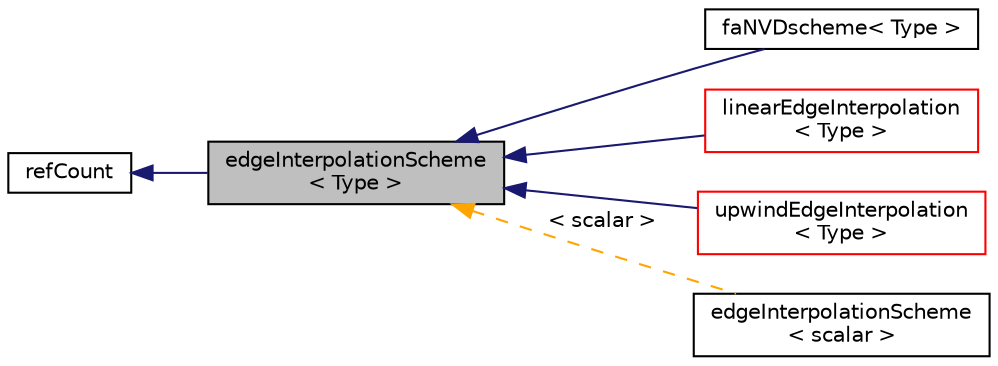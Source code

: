 digraph "edgeInterpolationScheme&lt; Type &gt;"
{
  bgcolor="transparent";
  edge [fontname="Helvetica",fontsize="10",labelfontname="Helvetica",labelfontsize="10"];
  node [fontname="Helvetica",fontsize="10",shape=record];
  rankdir="LR";
  Node1 [label="edgeInterpolationScheme\l\< Type \>",height=0.2,width=0.4,color="black", fillcolor="grey75", style="filled" fontcolor="black"];
  Node2 -> Node1 [dir="back",color="midnightblue",fontsize="10",style="solid",fontname="Helvetica"];
  Node2 [label="refCount",height=0.2,width=0.4,color="black",URL="$classFoam_1_1refCount.html",tooltip="Reference counter for various OpenFOAM components. "];
  Node1 -> Node3 [dir="back",color="midnightblue",fontsize="10",style="solid",fontname="Helvetica"];
  Node3 [label="faNVDscheme\< Type \>",height=0.2,width=0.4,color="black",URL="$classFoam_1_1faNVDscheme.html",tooltip="Class to create the weighting-factors based on the NVD (Normalised Variable Diagram). "];
  Node1 -> Node4 [dir="back",color="midnightblue",fontsize="10",style="solid",fontname="Helvetica"];
  Node4 [label="linearEdgeInterpolation\l\< Type \>",height=0.2,width=0.4,color="red",URL="$classFoam_1_1linearEdgeInterpolation.html",tooltip="Central-differencing interpolation scheme class. "];
  Node1 -> Node5 [dir="back",color="midnightblue",fontsize="10",style="solid",fontname="Helvetica"];
  Node5 [label="upwindEdgeInterpolation\l\< Type \>",height=0.2,width=0.4,color="red",URL="$classFoam_1_1upwindEdgeInterpolation.html",tooltip="Upwind differencing scheme class. "];
  Node1 -> Node6 [dir="back",color="orange",fontsize="10",style="dashed",label=" \< scalar \>" ,fontname="Helvetica"];
  Node6 [label="edgeInterpolationScheme\l\< scalar \>",height=0.2,width=0.4,color="black",URL="$classFoam_1_1edgeInterpolationScheme.html"];
}
